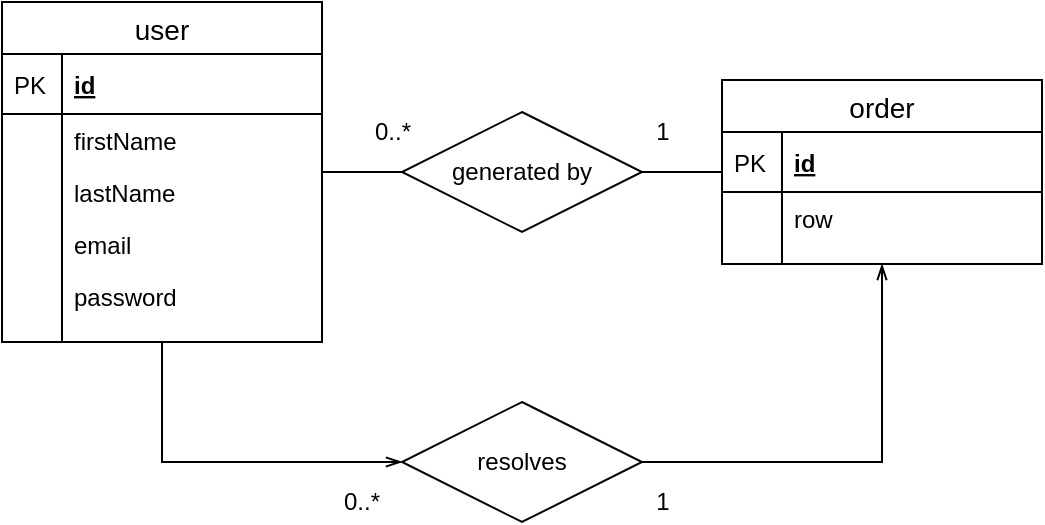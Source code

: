 <mxfile version="13.0.3" type="device"><diagram id="C5RBs43oDa-KdzZeNtuy" name="Page-1"><mxGraphModel dx="839" dy="514" grid="1" gridSize="10" guides="1" tooltips="1" connect="1" arrows="1" fold="1" page="1" pageScale="1" pageWidth="827" pageHeight="1169" math="0" shadow="0"><root><mxCell id="WIyWlLk6GJQsqaUBKTNV-0"/><mxCell id="WIyWlLk6GJQsqaUBKTNV-1" parent="WIyWlLk6GJQsqaUBKTNV-0"/><mxCell id="iKBpkbXcjb6N8gPteaUS-0" value="user" style="swimlane;fontStyle=0;childLayout=stackLayout;horizontal=1;startSize=26;horizontalStack=0;resizeParent=1;resizeParentMax=0;resizeLast=0;collapsible=1;marginBottom=0;align=center;fontSize=14;" vertex="1" parent="WIyWlLk6GJQsqaUBKTNV-1"><mxGeometry x="120" y="120" width="160" height="170" as="geometry"/></mxCell><mxCell id="iKBpkbXcjb6N8gPteaUS-1" value="id" style="shape=partialRectangle;top=0;left=0;right=0;bottom=1;align=left;verticalAlign=middle;fillColor=none;spacingLeft=34;spacingRight=4;overflow=hidden;rotatable=0;points=[[0,0.5],[1,0.5]];portConstraint=eastwest;dropTarget=0;fontStyle=5;fontSize=12;" vertex="1" parent="iKBpkbXcjb6N8gPteaUS-0"><mxGeometry y="26" width="160" height="30" as="geometry"/></mxCell><mxCell id="iKBpkbXcjb6N8gPteaUS-2" value="PK" style="shape=partialRectangle;top=0;left=0;bottom=0;fillColor=none;align=left;verticalAlign=middle;spacingLeft=4;spacingRight=4;overflow=hidden;rotatable=0;points=[];portConstraint=eastwest;part=1;fontSize=12;" vertex="1" connectable="0" parent="iKBpkbXcjb6N8gPteaUS-1"><mxGeometry width="30" height="30" as="geometry"/></mxCell><mxCell id="iKBpkbXcjb6N8gPteaUS-3" value="firstName" style="shape=partialRectangle;top=0;left=0;right=0;bottom=0;align=left;verticalAlign=top;fillColor=none;spacingLeft=34;spacingRight=4;overflow=hidden;rotatable=0;points=[[0,0.5],[1,0.5]];portConstraint=eastwest;dropTarget=0;fontSize=12;" vertex="1" parent="iKBpkbXcjb6N8gPteaUS-0"><mxGeometry y="56" width="160" height="26" as="geometry"/></mxCell><mxCell id="iKBpkbXcjb6N8gPteaUS-4" value="" style="shape=partialRectangle;top=0;left=0;bottom=0;fillColor=none;align=left;verticalAlign=top;spacingLeft=4;spacingRight=4;overflow=hidden;rotatable=0;points=[];portConstraint=eastwest;part=1;fontSize=12;" vertex="1" connectable="0" parent="iKBpkbXcjb6N8gPteaUS-3"><mxGeometry width="30" height="26" as="geometry"/></mxCell><mxCell id="iKBpkbXcjb6N8gPteaUS-22" value="lastName" style="shape=partialRectangle;top=0;left=0;right=0;bottom=0;align=left;verticalAlign=top;fillColor=none;spacingLeft=34;spacingRight=4;overflow=hidden;rotatable=0;points=[[0,0.5],[1,0.5]];portConstraint=eastwest;dropTarget=0;fontSize=12;" vertex="1" parent="iKBpkbXcjb6N8gPteaUS-0"><mxGeometry y="82" width="160" height="26" as="geometry"/></mxCell><mxCell id="iKBpkbXcjb6N8gPteaUS-23" value="" style="shape=partialRectangle;top=0;left=0;bottom=0;fillColor=none;align=left;verticalAlign=top;spacingLeft=4;spacingRight=4;overflow=hidden;rotatable=0;points=[];portConstraint=eastwest;part=1;fontSize=12;" vertex="1" connectable="0" parent="iKBpkbXcjb6N8gPteaUS-22"><mxGeometry width="30" height="26" as="geometry"/></mxCell><mxCell id="iKBpkbXcjb6N8gPteaUS-24" value="email" style="shape=partialRectangle;top=0;left=0;right=0;bottom=0;align=left;verticalAlign=top;fillColor=none;spacingLeft=34;spacingRight=4;overflow=hidden;rotatable=0;points=[[0,0.5],[1,0.5]];portConstraint=eastwest;dropTarget=0;fontSize=12;" vertex="1" parent="iKBpkbXcjb6N8gPteaUS-0"><mxGeometry y="108" width="160" height="26" as="geometry"/></mxCell><mxCell id="iKBpkbXcjb6N8gPteaUS-25" value="" style="shape=partialRectangle;top=0;left=0;bottom=0;fillColor=none;align=left;verticalAlign=top;spacingLeft=4;spacingRight=4;overflow=hidden;rotatable=0;points=[];portConstraint=eastwest;part=1;fontSize=12;" vertex="1" connectable="0" parent="iKBpkbXcjb6N8gPteaUS-24"><mxGeometry width="30" height="26" as="geometry"/></mxCell><mxCell id="iKBpkbXcjb6N8gPteaUS-26" value="password" style="shape=partialRectangle;top=0;left=0;right=0;bottom=0;align=left;verticalAlign=top;fillColor=none;spacingLeft=34;spacingRight=4;overflow=hidden;rotatable=0;points=[[0,0.5],[1,0.5]];portConstraint=eastwest;dropTarget=0;fontSize=12;" vertex="1" parent="iKBpkbXcjb6N8gPteaUS-0"><mxGeometry y="134" width="160" height="26" as="geometry"/></mxCell><mxCell id="iKBpkbXcjb6N8gPteaUS-27" value="" style="shape=partialRectangle;top=0;left=0;bottom=0;fillColor=none;align=left;verticalAlign=top;spacingLeft=4;spacingRight=4;overflow=hidden;rotatable=0;points=[];portConstraint=eastwest;part=1;fontSize=12;" vertex="1" connectable="0" parent="iKBpkbXcjb6N8gPteaUS-26"><mxGeometry width="30" height="26" as="geometry"/></mxCell><mxCell id="iKBpkbXcjb6N8gPteaUS-9" value="" style="shape=partialRectangle;top=0;left=0;right=0;bottom=0;align=left;verticalAlign=top;fillColor=none;spacingLeft=34;spacingRight=4;overflow=hidden;rotatable=0;points=[[0,0.5],[1,0.5]];portConstraint=eastwest;dropTarget=0;fontSize=12;" vertex="1" parent="iKBpkbXcjb6N8gPteaUS-0"><mxGeometry y="160" width="160" height="10" as="geometry"/></mxCell><mxCell id="iKBpkbXcjb6N8gPteaUS-10" value="" style="shape=partialRectangle;top=0;left=0;bottom=0;fillColor=none;align=left;verticalAlign=top;spacingLeft=4;spacingRight=4;overflow=hidden;rotatable=0;points=[];portConstraint=eastwest;part=1;fontSize=12;" vertex="1" connectable="0" parent="iKBpkbXcjb6N8gPteaUS-9"><mxGeometry width="30" height="10" as="geometry"/></mxCell><mxCell id="iKBpkbXcjb6N8gPteaUS-45" style="edgeStyle=orthogonalEdgeStyle;rounded=0;orthogonalLoop=1;jettySize=auto;html=1;startArrow=none;startFill=0;strokeWidth=1;endArrow=none;endFill=0;" edge="1" parent="WIyWlLk6GJQsqaUBKTNV-1" source="iKBpkbXcjb6N8gPteaUS-43" target="iKBpkbXcjb6N8gPteaUS-0"><mxGeometry relative="1" as="geometry"/></mxCell><mxCell id="iKBpkbXcjb6N8gPteaUS-46" style="edgeStyle=orthogonalEdgeStyle;rounded=0;orthogonalLoop=1;jettySize=auto;html=1;startArrow=none;startFill=0;strokeWidth=1;endArrow=none;endFill=0;" edge="1" parent="WIyWlLk6GJQsqaUBKTNV-1" source="iKBpkbXcjb6N8gPteaUS-43" target="iKBpkbXcjb6N8gPteaUS-15"><mxGeometry relative="1" as="geometry"/></mxCell><mxCell id="iKBpkbXcjb6N8gPteaUS-43" value="generated by" style="shape=rhombus;perimeter=rhombusPerimeter;whiteSpace=wrap;html=1;align=center;" vertex="1" parent="WIyWlLk6GJQsqaUBKTNV-1"><mxGeometry x="320" y="175" width="120" height="60" as="geometry"/></mxCell><mxCell id="iKBpkbXcjb6N8gPteaUS-15" value="order" style="swimlane;fontStyle=0;childLayout=stackLayout;horizontal=1;startSize=26;horizontalStack=0;resizeParent=1;resizeParentMax=0;resizeLast=0;collapsible=1;marginBottom=0;align=center;fontSize=14;" vertex="1" parent="WIyWlLk6GJQsqaUBKTNV-1"><mxGeometry x="480" y="159" width="160" height="92" as="geometry"/></mxCell><mxCell id="iKBpkbXcjb6N8gPteaUS-16" value="id" style="shape=partialRectangle;top=0;left=0;right=0;bottom=1;align=left;verticalAlign=middle;fillColor=none;spacingLeft=34;spacingRight=4;overflow=hidden;rotatable=0;points=[[0,0.5],[1,0.5]];portConstraint=eastwest;dropTarget=0;fontStyle=5;fontSize=12;" vertex="1" parent="iKBpkbXcjb6N8gPteaUS-15"><mxGeometry y="26" width="160" height="30" as="geometry"/></mxCell><mxCell id="iKBpkbXcjb6N8gPteaUS-17" value="PK" style="shape=partialRectangle;top=0;left=0;bottom=0;fillColor=none;align=left;verticalAlign=middle;spacingLeft=4;spacingRight=4;overflow=hidden;rotatable=0;points=[];portConstraint=eastwest;part=1;fontSize=12;" vertex="1" connectable="0" parent="iKBpkbXcjb6N8gPteaUS-16"><mxGeometry width="30" height="30" as="geometry"/></mxCell><mxCell id="iKBpkbXcjb6N8gPteaUS-18" value="row" style="shape=partialRectangle;top=0;left=0;right=0;bottom=0;align=left;verticalAlign=top;fillColor=none;spacingLeft=34;spacingRight=4;overflow=hidden;rotatable=0;points=[[0,0.5],[1,0.5]];portConstraint=eastwest;dropTarget=0;fontSize=12;" vertex="1" parent="iKBpkbXcjb6N8gPteaUS-15"><mxGeometry y="56" width="160" height="26" as="geometry"/></mxCell><mxCell id="iKBpkbXcjb6N8gPteaUS-19" value="" style="shape=partialRectangle;top=0;left=0;bottom=0;fillColor=none;align=left;verticalAlign=top;spacingLeft=4;spacingRight=4;overflow=hidden;rotatable=0;points=[];portConstraint=eastwest;part=1;fontSize=12;" vertex="1" connectable="0" parent="iKBpkbXcjb6N8gPteaUS-18"><mxGeometry width="30" height="26" as="geometry"/></mxCell><mxCell id="iKBpkbXcjb6N8gPteaUS-20" value="" style="shape=partialRectangle;top=0;left=0;right=0;bottom=0;align=left;verticalAlign=top;fillColor=none;spacingLeft=34;spacingRight=4;overflow=hidden;rotatable=0;points=[[0,0.5],[1,0.5]];portConstraint=eastwest;dropTarget=0;fontSize=12;" vertex="1" parent="iKBpkbXcjb6N8gPteaUS-15"><mxGeometry y="82" width="160" height="10" as="geometry"/></mxCell><mxCell id="iKBpkbXcjb6N8gPteaUS-21" value="" style="shape=partialRectangle;top=0;left=0;bottom=0;fillColor=none;align=left;verticalAlign=top;spacingLeft=4;spacingRight=4;overflow=hidden;rotatable=0;points=[];portConstraint=eastwest;part=1;fontSize=12;" vertex="1" connectable="0" parent="iKBpkbXcjb6N8gPteaUS-20"><mxGeometry width="30" height="10" as="geometry"/></mxCell><mxCell id="iKBpkbXcjb6N8gPteaUS-47" style="edgeStyle=orthogonalEdgeStyle;rounded=0;orthogonalLoop=1;jettySize=auto;html=1;startArrow=openThin;startFill=0;strokeWidth=1;targetPerimeterSpacing=0;endArrow=none;endFill=0;" edge="1" parent="WIyWlLk6GJQsqaUBKTNV-1" source="iKBpkbXcjb6N8gPteaUS-44" target="iKBpkbXcjb6N8gPteaUS-0"><mxGeometry relative="1" as="geometry"/></mxCell><mxCell id="iKBpkbXcjb6N8gPteaUS-48" style="edgeStyle=orthogonalEdgeStyle;rounded=0;orthogonalLoop=1;jettySize=auto;html=1;startArrow=none;startFill=0;strokeWidth=1;endArrow=openThin;endFill=0;" edge="1" parent="WIyWlLk6GJQsqaUBKTNV-1" source="iKBpkbXcjb6N8gPteaUS-44" target="iKBpkbXcjb6N8gPteaUS-15"><mxGeometry relative="1" as="geometry"/></mxCell><mxCell id="iKBpkbXcjb6N8gPteaUS-44" value="resolves" style="shape=rhombus;perimeter=rhombusPerimeter;whiteSpace=wrap;html=1;align=center;" vertex="1" parent="WIyWlLk6GJQsqaUBKTNV-1"><mxGeometry x="320" y="320" width="120" height="60" as="geometry"/></mxCell><mxCell id="iKBpkbXcjb6N8gPteaUS-49" value="0..*" style="text;html=1;strokeColor=none;fillColor=none;align=center;verticalAlign=middle;whiteSpace=wrap;rounded=0;" vertex="1" parent="WIyWlLk6GJQsqaUBKTNV-1"><mxGeometry x="280" y="360" width="40" height="20" as="geometry"/></mxCell><mxCell id="iKBpkbXcjb6N8gPteaUS-52" value="1" style="text;html=1;align=center;verticalAlign=middle;resizable=0;points=[];autosize=1;" vertex="1" parent="WIyWlLk6GJQsqaUBKTNV-1"><mxGeometry x="440" y="360" width="20" height="20" as="geometry"/></mxCell><mxCell id="iKBpkbXcjb6N8gPteaUS-53" value="0..*" style="text;html=1;align=center;verticalAlign=middle;resizable=0;points=[];autosize=1;" vertex="1" parent="WIyWlLk6GJQsqaUBKTNV-1"><mxGeometry x="300" y="175" width="30" height="20" as="geometry"/></mxCell><mxCell id="iKBpkbXcjb6N8gPteaUS-55" value="1" style="text;html=1;align=center;verticalAlign=middle;resizable=0;points=[];autosize=1;" vertex="1" parent="WIyWlLk6GJQsqaUBKTNV-1"><mxGeometry x="440" y="175" width="20" height="20" as="geometry"/></mxCell></root></mxGraphModel></diagram></mxfile>